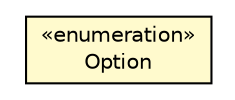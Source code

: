 #!/usr/local/bin/dot
#
# Class diagram 
# Generated by UMLGraph version R5_6-24-gf6e263 (http://www.umlgraph.org/)
#

digraph G {
	edge [fontname="Helvetica",fontsize=10,labelfontname="Helvetica",labelfontsize=10];
	node [fontname="Helvetica",fontsize=10,shape=plaintext];
	nodesep=0.25;
	ranksep=0.5;
	// net.trajano.doxdb.jsonpath.Option
	c3066 [label=<<table title="net.trajano.doxdb.jsonpath.Option" border="0" cellborder="1" cellspacing="0" cellpadding="2" port="p" bgcolor="lemonChiffon" href="./Option.html">
		<tr><td><table border="0" cellspacing="0" cellpadding="1">
<tr><td align="center" balign="center"> &#171;enumeration&#187; </td></tr>
<tr><td align="center" balign="center"> Option </td></tr>
		</table></td></tr>
		</table>>, URL="./Option.html", fontname="Helvetica", fontcolor="black", fontsize=10.0];
}

